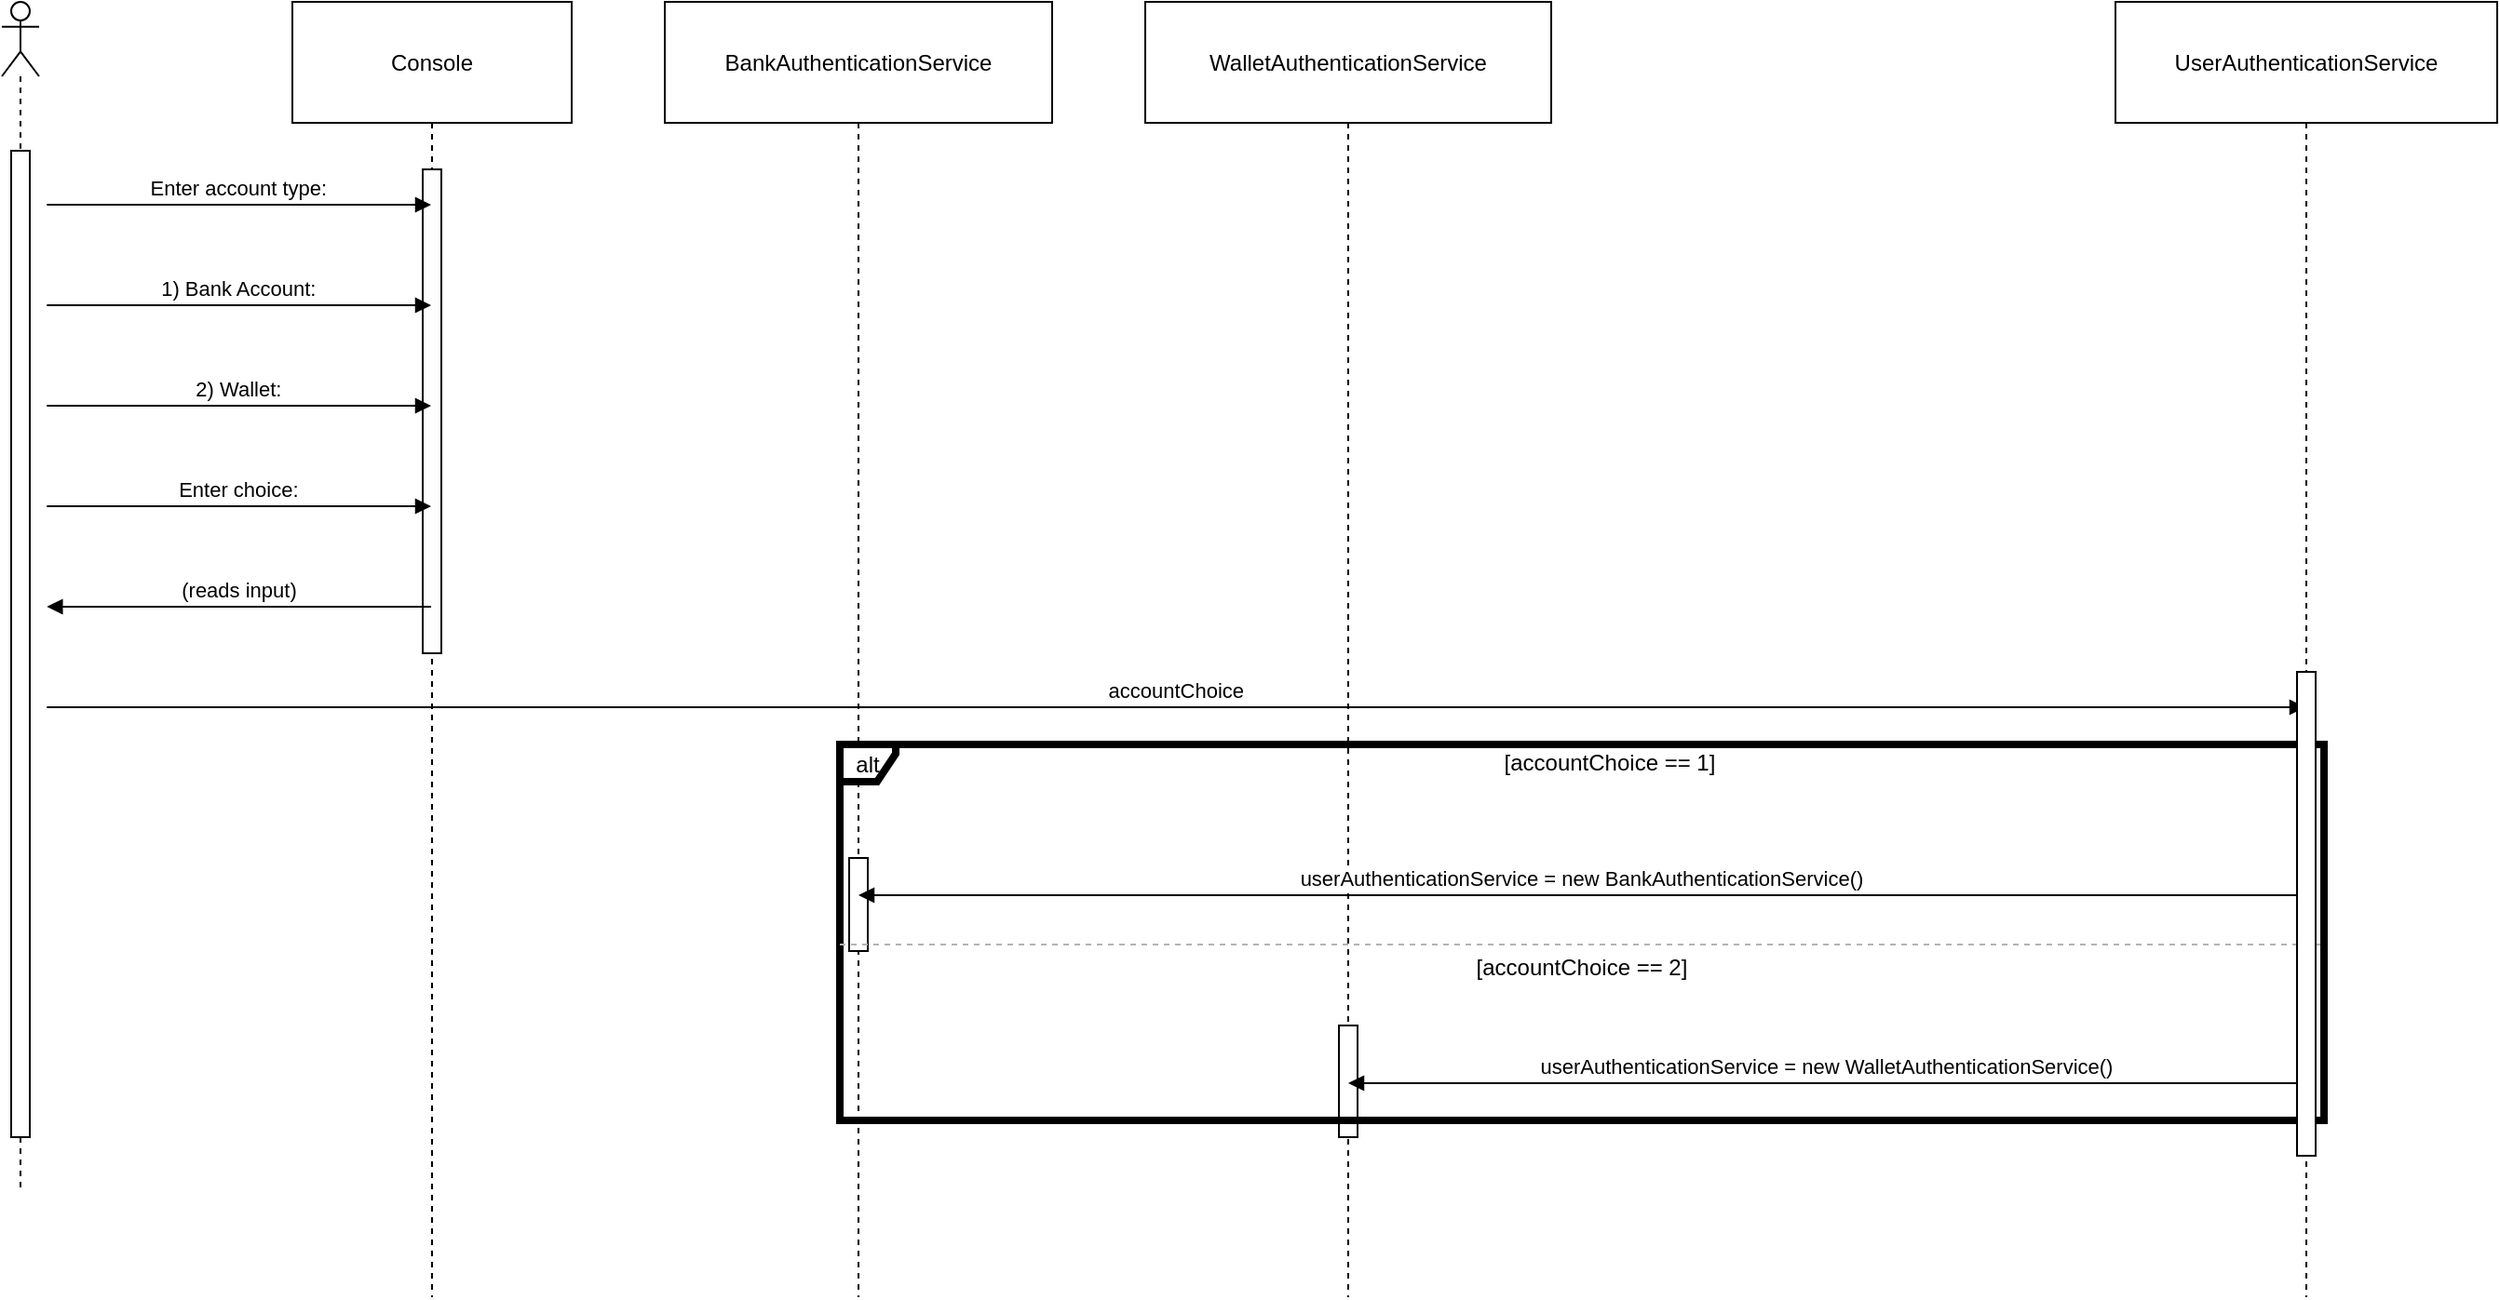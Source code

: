 <mxfile version="22.1.1" type="github">
  <diagram name="Page-1" id="2YBvvXClWsGukQMizWep">
    <mxGraphModel dx="1909" dy="1029" grid="1" gridSize="10" guides="1" tooltips="1" connect="1" arrows="1" fold="1" page="1" pageScale="1" pageWidth="850" pageHeight="1100" math="0" shadow="0">
      <root>
        <mxCell id="0" />
        <mxCell id="1" parent="0" />
        <mxCell id="XqbJfyMe_30lROsHuofy-2" value="Console" style="shape=umlLifeline;perimeter=lifelinePerimeter;whiteSpace=wrap;container=1;dropTarget=0;collapsible=0;recursiveResize=0;outlineConnect=0;portConstraint=eastwest;newEdgeStyle={&quot;edgeStyle&quot;:&quot;elbowEdgeStyle&quot;,&quot;elbow&quot;:&quot;vertical&quot;,&quot;curved&quot;:0,&quot;rounded&quot;:0};size=65;" vertex="1" parent="1">
          <mxGeometry x="226" y="20" width="150" height="696" as="geometry" />
        </mxCell>
        <mxCell id="XqbJfyMe_30lROsHuofy-19" value="" style="html=1;points=[[0,0,0,0,5],[0,1,0,0,-5],[1,0,0,0,5],[1,1,0,0,-5]];perimeter=orthogonalPerimeter;outlineConnect=0;targetShapes=umlLifeline;portConstraint=eastwest;newEdgeStyle={&quot;curved&quot;:0,&quot;rounded&quot;:0};" vertex="1" parent="XqbJfyMe_30lROsHuofy-2">
          <mxGeometry x="70" y="90" width="10" height="260" as="geometry" />
        </mxCell>
        <mxCell id="XqbJfyMe_30lROsHuofy-3" value="BankAuthenticationService" style="shape=umlLifeline;perimeter=lifelinePerimeter;whiteSpace=wrap;container=1;dropTarget=0;collapsible=0;recursiveResize=0;outlineConnect=0;portConstraint=eastwest;newEdgeStyle={&quot;edgeStyle&quot;:&quot;elbowEdgeStyle&quot;,&quot;elbow&quot;:&quot;vertical&quot;,&quot;curved&quot;:0,&quot;rounded&quot;:0};size=65;" vertex="1" parent="1">
          <mxGeometry x="426" y="20" width="208" height="696" as="geometry" />
        </mxCell>
        <mxCell id="XqbJfyMe_30lROsHuofy-21" value="" style="html=1;points=[[0,0,0,0,5],[0,1,0,0,-5],[1,0,0,0,5],[1,1,0,0,-5]];perimeter=orthogonalPerimeter;outlineConnect=0;targetShapes=umlLifeline;portConstraint=eastwest;newEdgeStyle={&quot;curved&quot;:0,&quot;rounded&quot;:0};" vertex="1" parent="XqbJfyMe_30lROsHuofy-3">
          <mxGeometry x="99" y="460" width="10" height="50" as="geometry" />
        </mxCell>
        <mxCell id="XqbJfyMe_30lROsHuofy-4" value="WalletAuthenticationService" style="shape=umlLifeline;perimeter=lifelinePerimeter;whiteSpace=wrap;container=1;dropTarget=0;collapsible=0;recursiveResize=0;outlineConnect=0;portConstraint=eastwest;newEdgeStyle={&quot;edgeStyle&quot;:&quot;elbowEdgeStyle&quot;,&quot;elbow&quot;:&quot;vertical&quot;,&quot;curved&quot;:0,&quot;rounded&quot;:0};size=65;" vertex="1" parent="1">
          <mxGeometry x="684" y="20" width="218" height="696" as="geometry" />
        </mxCell>
        <mxCell id="XqbJfyMe_30lROsHuofy-22" value="" style="html=1;points=[[0,0,0,0,5],[0,1,0,0,-5],[1,0,0,0,5],[1,1,0,0,-5]];perimeter=orthogonalPerimeter;outlineConnect=0;targetShapes=umlLifeline;portConstraint=eastwest;newEdgeStyle={&quot;curved&quot;:0,&quot;rounded&quot;:0};" vertex="1" parent="XqbJfyMe_30lROsHuofy-4">
          <mxGeometry x="104" y="550" width="10" height="60" as="geometry" />
        </mxCell>
        <mxCell id="XqbJfyMe_30lROsHuofy-5" value="UserAuthenticationService" style="shape=umlLifeline;perimeter=lifelinePerimeter;whiteSpace=wrap;container=1;dropTarget=0;collapsible=0;recursiveResize=0;outlineConnect=0;portConstraint=eastwest;newEdgeStyle={&quot;edgeStyle&quot;:&quot;elbowEdgeStyle&quot;,&quot;elbow&quot;:&quot;vertical&quot;,&quot;curved&quot;:0,&quot;rounded&quot;:0};size=65;" vertex="1" parent="1">
          <mxGeometry x="1205" y="20" width="205" height="696" as="geometry" />
        </mxCell>
        <mxCell id="XqbJfyMe_30lROsHuofy-6" value="alt" style="shape=umlFrame;pointerEvents=0;dropTarget=0;strokeColor=#000000;height=20;width=30;strokeWidth=4;" vertex="1" parent="1">
          <mxGeometry x="520" y="419" width="797" height="202" as="geometry" />
        </mxCell>
        <mxCell id="XqbJfyMe_30lROsHuofy-7" value="[accountChoice == 1]" style="text;strokeColor=none;fillColor=none;align=center;verticalAlign=middle;whiteSpace=wrap;" vertex="1" parent="XqbJfyMe_30lROsHuofy-6">
          <mxGeometry x="30" width="767" height="20" as="geometry" />
        </mxCell>
        <mxCell id="XqbJfyMe_30lROsHuofy-8" value="[accountChoice == 2]" style="shape=line;dashed=1;whiteSpace=wrap;verticalAlign=top;labelPosition=center;verticalLabelPosition=middle;align=center;strokeColor=#B3B3B3;" vertex="1" parent="XqbJfyMe_30lROsHuofy-6">
          <mxGeometry y="106" width="797" height="3" as="geometry" />
        </mxCell>
        <mxCell id="XqbJfyMe_30lROsHuofy-9" value="Enter account type:" style="verticalAlign=bottom;endArrow=block;edgeStyle=elbowEdgeStyle;elbow=vertical;curved=0;rounded=0;" edge="1" parent="1" target="XqbJfyMe_30lROsHuofy-2">
          <mxGeometry relative="1" as="geometry">
            <Array as="points">
              <mxPoint x="208" y="129" />
            </Array>
            <mxPoint x="94.167" y="129" as="sourcePoint" />
          </mxGeometry>
        </mxCell>
        <mxCell id="XqbJfyMe_30lROsHuofy-10" value="1) Bank Account:" style="verticalAlign=bottom;endArrow=block;edgeStyle=elbowEdgeStyle;elbow=vertical;curved=0;rounded=0;" edge="1" parent="1" target="XqbJfyMe_30lROsHuofy-2">
          <mxGeometry relative="1" as="geometry">
            <Array as="points">
              <mxPoint x="208" y="183" />
            </Array>
            <mxPoint x="94.167" y="183" as="sourcePoint" />
          </mxGeometry>
        </mxCell>
        <mxCell id="XqbJfyMe_30lROsHuofy-11" value="2) Wallet:" style="verticalAlign=bottom;endArrow=block;edgeStyle=elbowEdgeStyle;elbow=vertical;curved=0;rounded=0;" edge="1" parent="1" target="XqbJfyMe_30lROsHuofy-2">
          <mxGeometry relative="1" as="geometry">
            <Array as="points">
              <mxPoint x="208" y="237" />
            </Array>
            <mxPoint x="94.167" y="237" as="sourcePoint" />
          </mxGeometry>
        </mxCell>
        <mxCell id="XqbJfyMe_30lROsHuofy-12" value="Enter choice:" style="verticalAlign=bottom;endArrow=block;edgeStyle=elbowEdgeStyle;elbow=vertical;curved=0;rounded=0;" edge="1" parent="1" target="XqbJfyMe_30lROsHuofy-2">
          <mxGeometry relative="1" as="geometry">
            <Array as="points">
              <mxPoint x="208" y="291" />
            </Array>
            <mxPoint x="94.167" y="291" as="sourcePoint" />
          </mxGeometry>
        </mxCell>
        <mxCell id="XqbJfyMe_30lROsHuofy-13" value="(reads input)" style="verticalAlign=bottom;endArrow=block;edgeStyle=elbowEdgeStyle;elbow=vertical;curved=0;rounded=0;" edge="1" parent="1" source="XqbJfyMe_30lROsHuofy-2">
          <mxGeometry relative="1" as="geometry">
            <Array as="points">
              <mxPoint x="208" y="345" />
            </Array>
            <mxPoint x="94.167" y="345" as="targetPoint" />
          </mxGeometry>
        </mxCell>
        <mxCell id="XqbJfyMe_30lROsHuofy-14" value="accountChoice" style="verticalAlign=bottom;endArrow=block;edgeStyle=elbowEdgeStyle;elbow=vertical;curved=0;rounded=0;" edge="1" parent="1" target="XqbJfyMe_30lROsHuofy-5">
          <mxGeometry relative="1" as="geometry">
            <Array as="points">
              <mxPoint x="711" y="399" />
            </Array>
            <mxPoint x="94.167" y="399" as="sourcePoint" />
          </mxGeometry>
        </mxCell>
        <mxCell id="XqbJfyMe_30lROsHuofy-15" value="userAuthenticationService = new BankAuthenticationService()" style="verticalAlign=bottom;endArrow=block;edgeStyle=elbowEdgeStyle;elbow=vertical;curved=0;rounded=0;" edge="1" parent="1" source="XqbJfyMe_30lROsHuofy-5" target="XqbJfyMe_30lROsHuofy-3">
          <mxGeometry relative="1" as="geometry">
            <Array as="points">
              <mxPoint x="929" y="500" />
            </Array>
          </mxGeometry>
        </mxCell>
        <mxCell id="XqbJfyMe_30lROsHuofy-16" value="userAuthenticationService = new WalletAuthenticationService()" style="verticalAlign=bottom;endArrow=block;edgeStyle=elbowEdgeStyle;elbow=vertical;curved=0;rounded=0;" edge="1" parent="1" source="XqbJfyMe_30lROsHuofy-5" target="XqbJfyMe_30lROsHuofy-4">
          <mxGeometry relative="1" as="geometry">
            <Array as="points">
              <mxPoint x="1060" y="601" />
            </Array>
          </mxGeometry>
        </mxCell>
        <mxCell id="XqbJfyMe_30lROsHuofy-17" value="" style="shape=umlLifeline;perimeter=lifelinePerimeter;whiteSpace=wrap;html=1;container=1;dropTarget=0;collapsible=0;recursiveResize=0;outlineConnect=0;portConstraint=eastwest;newEdgeStyle={&quot;curved&quot;:0,&quot;rounded&quot;:0};participant=umlActor;" vertex="1" parent="1">
          <mxGeometry x="70" y="20" width="20" height="640" as="geometry" />
        </mxCell>
        <mxCell id="XqbJfyMe_30lROsHuofy-18" value="" style="html=1;points=[[0,0,0,0,5],[0,1,0,0,-5],[1,0,0,0,5],[1,1,0,0,-5]];perimeter=orthogonalPerimeter;outlineConnect=0;targetShapes=umlLifeline;portConstraint=eastwest;newEdgeStyle={&quot;curved&quot;:0,&quot;rounded&quot;:0};" vertex="1" parent="XqbJfyMe_30lROsHuofy-17">
          <mxGeometry x="5" y="80" width="10" height="530" as="geometry" />
        </mxCell>
        <mxCell id="XqbJfyMe_30lROsHuofy-20" value="" style="html=1;points=[[0,0,0,0,5],[0,1,0,0,-5],[1,0,0,0,5],[1,1,0,0,-5]];perimeter=orthogonalPerimeter;outlineConnect=0;targetShapes=umlLifeline;portConstraint=eastwest;newEdgeStyle={&quot;curved&quot;:0,&quot;rounded&quot;:0};" vertex="1" parent="1">
          <mxGeometry x="1302.5" y="380" width="10" height="260" as="geometry" />
        </mxCell>
      </root>
    </mxGraphModel>
  </diagram>
</mxfile>

